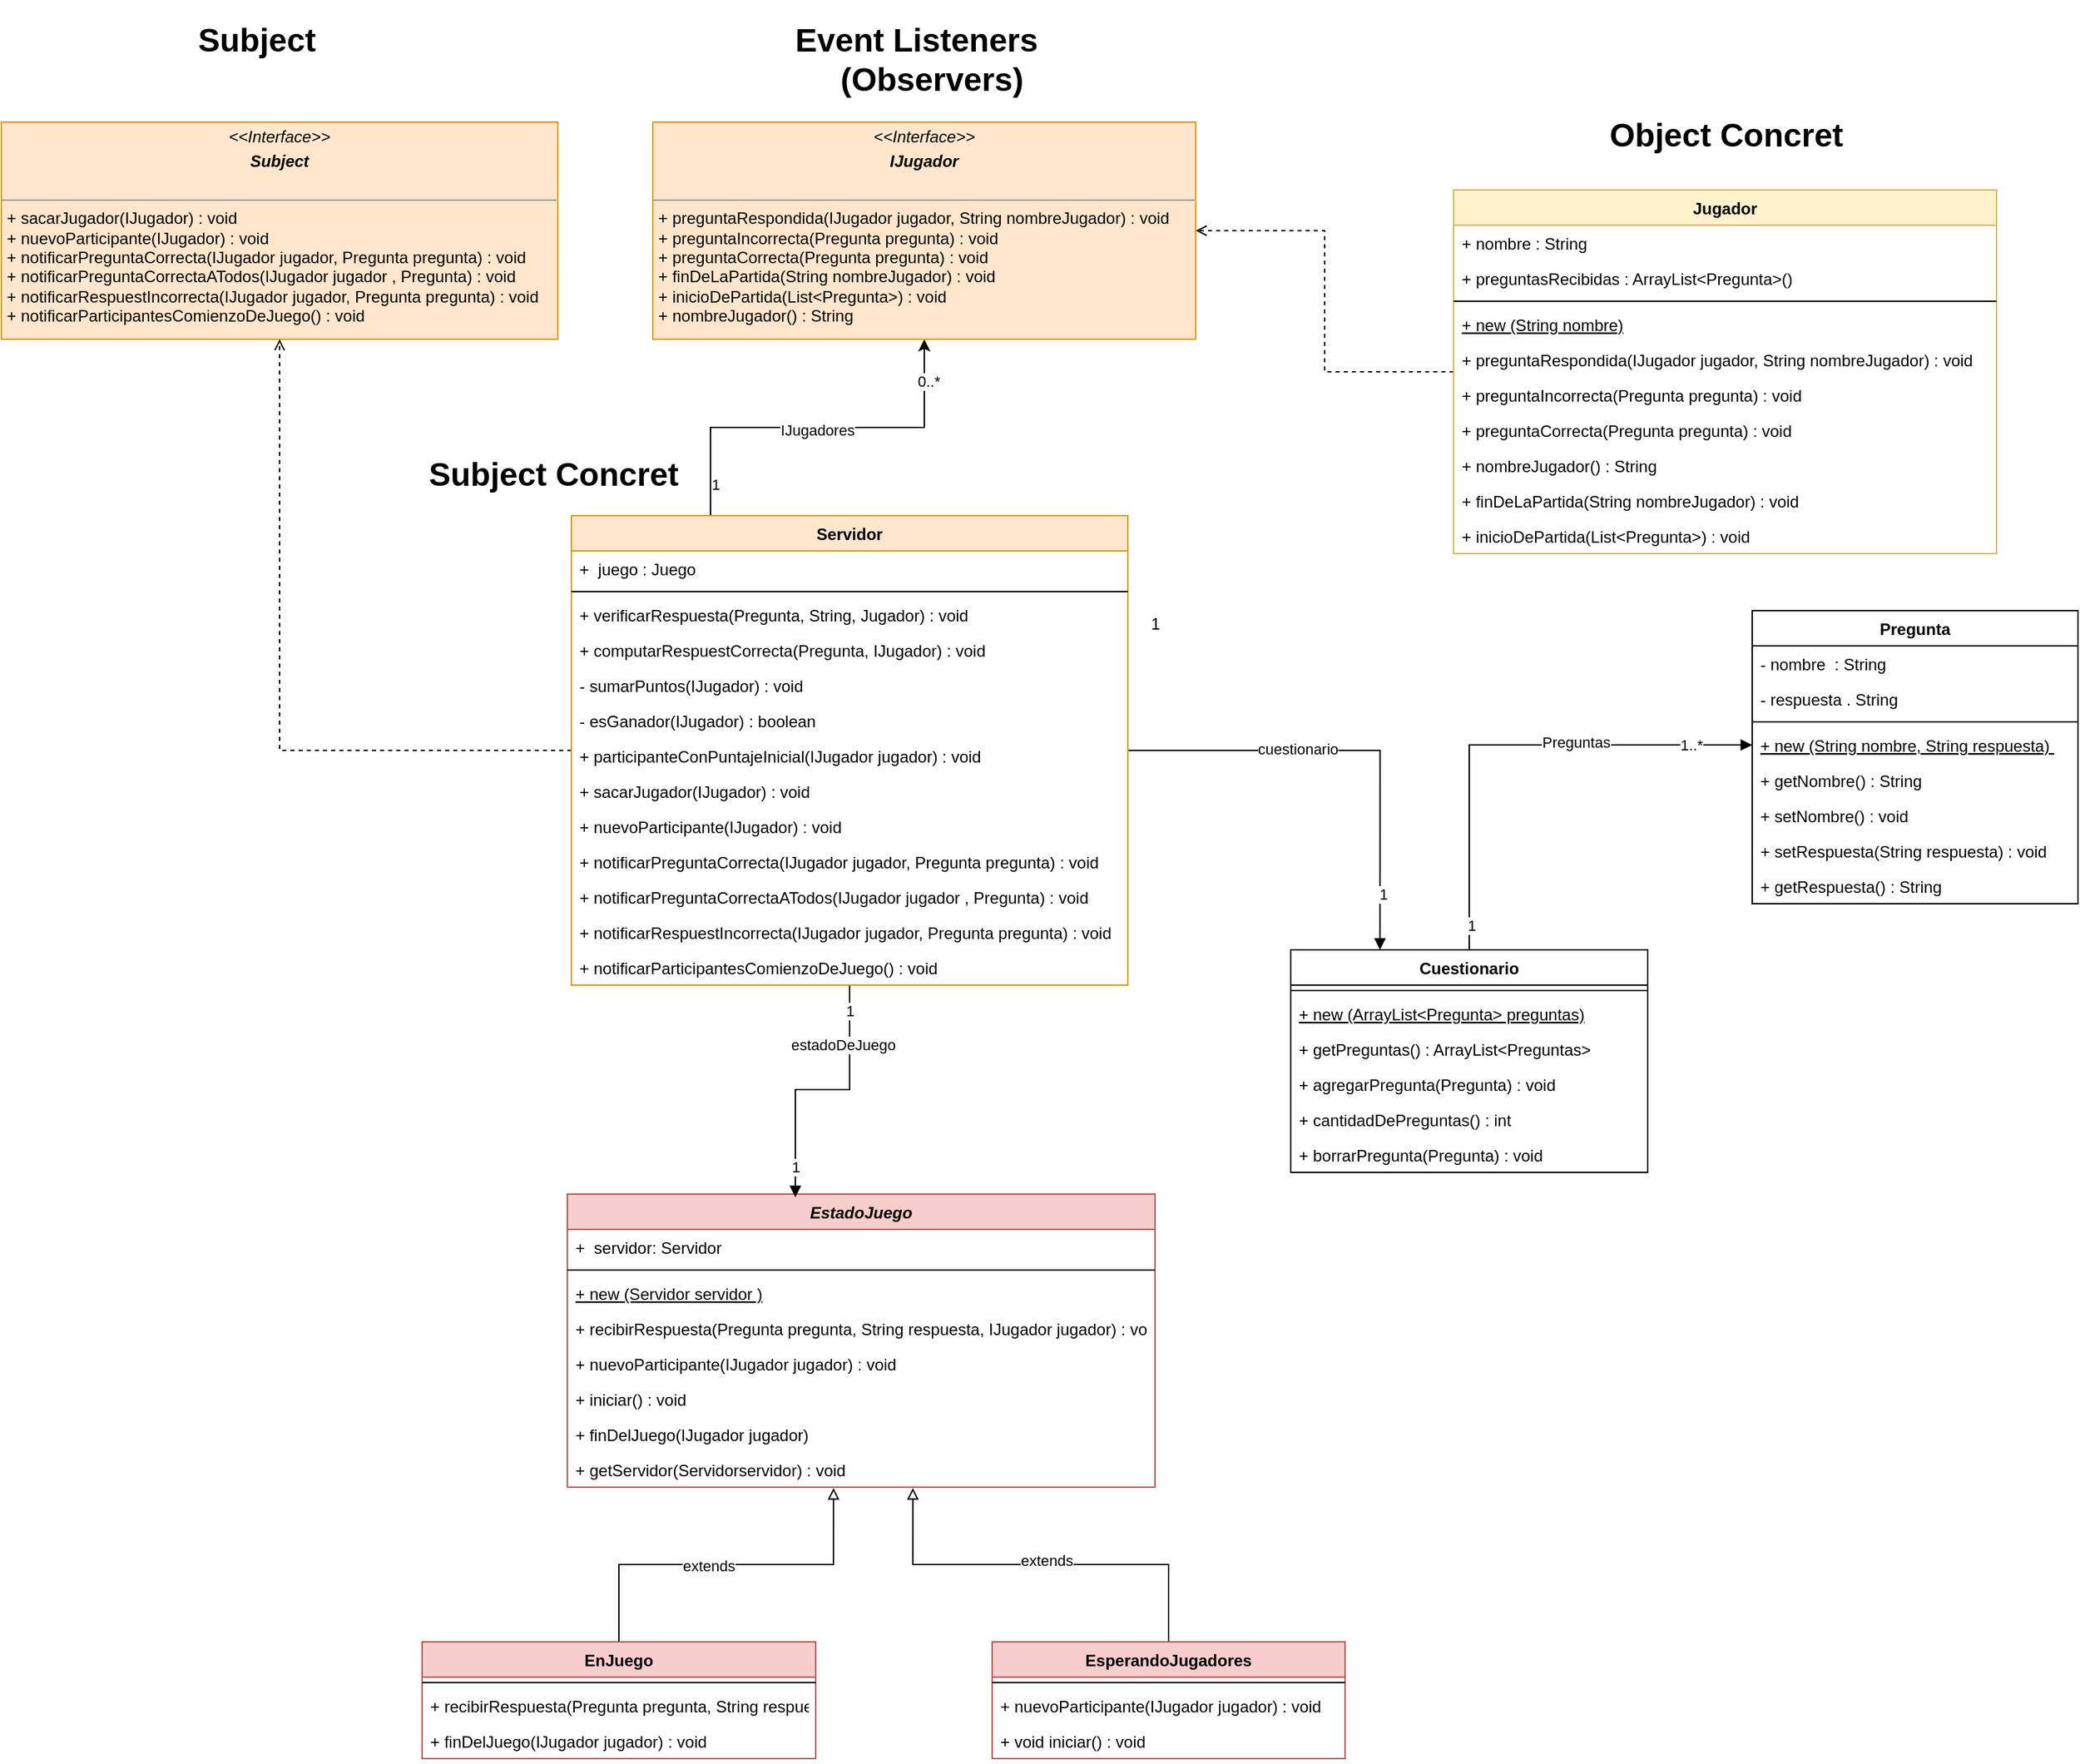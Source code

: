 <mxfile version="15.5.7" type="device"><diagram id="A3Lu3_TK6KvOF9HqXvJX" name="Page-1"><mxGraphModel dx="1806" dy="2076" grid="1" gridSize="10" guides="1" tooltips="1" connect="1" arrows="1" fold="1" page="1" pageScale="1" pageWidth="827" pageHeight="1169" math="0" shadow="0"><root><mxCell id="0"/><mxCell id="1" parent="0"/><mxCell id="X8G1Et4yGE7Mzg20NUsh-16" style="edgeStyle=orthogonalEdgeStyle;rounded=0;orthogonalLoop=1;jettySize=auto;html=1;exitX=0.25;exitY=0;exitDx=0;exitDy=0;" edge="1" parent="1" source="X8G1Et4yGE7Mzg20NUsh-65" target="X8G1Et4yGE7Mzg20NUsh-15"><mxGeometry relative="1" as="geometry"><mxPoint x="575" y="146" as="sourcePoint"/></mxGeometry></mxCell><mxCell id="X8G1Et4yGE7Mzg20NUsh-17" value="1" style="edgeLabel;html=1;align=center;verticalAlign=middle;resizable=0;points=[];" vertex="1" connectable="0" parent="X8G1Et4yGE7Mzg20NUsh-16"><mxGeometry x="-0.839" y="-3" relative="1" as="geometry"><mxPoint as="offset"/></mxGeometry></mxCell><mxCell id="X8G1Et4yGE7Mzg20NUsh-18" value="0..*" style="edgeLabel;html=1;align=center;verticalAlign=middle;resizable=0;points=[];" vertex="1" connectable="0" parent="X8G1Et4yGE7Mzg20NUsh-16"><mxGeometry x="0.788" y="-3" relative="1" as="geometry"><mxPoint as="offset"/></mxGeometry></mxCell><mxCell id="X8G1Et4yGE7Mzg20NUsh-32" value="IJugadores" style="edgeLabel;html=1;align=center;verticalAlign=middle;resizable=0;points=[];" vertex="1" connectable="0" parent="X8G1Et4yGE7Mzg20NUsh-16"><mxGeometry x="-0.503" y="-3" relative="1" as="geometry"><mxPoint x="72" y="-1" as="offset"/></mxGeometry></mxCell><mxCell id="X8G1Et4yGE7Mzg20NUsh-40" style="edgeStyle=orthogonalEdgeStyle;rounded=0;orthogonalLoop=1;jettySize=auto;html=1;entryX=0;entryY=0.5;entryDx=0;entryDy=0;endArrow=block;endFill=1;" edge="1" parent="1" source="X8G1Et4yGE7Mzg20NUsh-75" target="X8G1Et4yGE7Mzg20NUsh-38"><mxGeometry relative="1" as="geometry"><Array as="points"><mxPoint x="1192" y="329"/></Array></mxGeometry></mxCell><mxCell id="X8G1Et4yGE7Mzg20NUsh-41" value="1" style="edgeLabel;html=1;align=center;verticalAlign=middle;resizable=0;points=[];" vertex="1" connectable="0" parent="X8G1Et4yGE7Mzg20NUsh-40"><mxGeometry x="-0.898" y="-1" relative="1" as="geometry"><mxPoint as="offset"/></mxGeometry></mxCell><mxCell id="X8G1Et4yGE7Mzg20NUsh-42" value="1..*" style="edgeLabel;html=1;align=center;verticalAlign=middle;resizable=0;points=[];" vertex="1" connectable="0" parent="X8G1Et4yGE7Mzg20NUsh-40"><mxGeometry x="0.747" relative="1" as="geometry"><mxPoint as="offset"/></mxGeometry></mxCell><mxCell id="X8G1Et4yGE7Mzg20NUsh-137" value="Preguntas" style="edgeLabel;html=1;align=center;verticalAlign=middle;resizable=0;points=[];" vertex="1" connectable="0" parent="X8G1Et4yGE7Mzg20NUsh-40"><mxGeometry x="0.021" y="2" relative="1" as="geometry"><mxPoint x="46" as="offset"/></mxGeometry></mxCell><mxCell id="X8G1Et4yGE7Mzg20NUsh-93" style="edgeStyle=orthogonalEdgeStyle;rounded=0;orthogonalLoop=1;jettySize=auto;html=1;entryX=1;entryY=0.5;entryDx=0;entryDy=0;endArrow=open;endFill=0;dashed=1;" edge="1" parent="1" source="X8G1Et4yGE7Mzg20NUsh-11" target="X8G1Et4yGE7Mzg20NUsh-15"><mxGeometry relative="1" as="geometry"/></mxCell><mxCell id="X8G1Et4yGE7Mzg20NUsh-11" value="Jugador" style="swimlane;fontStyle=1;align=center;verticalAlign=top;childLayout=stackLayout;horizontal=1;startSize=26;horizontalStack=0;resizeParent=1;resizeParentMax=0;resizeLast=0;collapsible=1;marginBottom=0;fillColor=#fff2cc;strokeColor=#d6b656;" vertex="1" parent="1"><mxGeometry x="1180" y="-80" width="400" height="268" as="geometry"/></mxCell><mxCell id="X8G1Et4yGE7Mzg20NUsh-12" value="+ nombre : String" style="text;strokeColor=none;fillColor=none;align=left;verticalAlign=top;spacingLeft=4;spacingRight=4;overflow=hidden;rotatable=0;points=[[0,0.5],[1,0.5]];portConstraint=eastwest;" vertex="1" parent="X8G1Et4yGE7Mzg20NUsh-11"><mxGeometry y="26" width="400" height="26" as="geometry"/></mxCell><mxCell id="X8G1Et4yGE7Mzg20NUsh-121" value="+ preguntasRecibidas : ArrayList&lt;Pregunta&gt;()" style="text;strokeColor=none;fillColor=none;align=left;verticalAlign=top;spacingLeft=4;spacingRight=4;overflow=hidden;rotatable=0;points=[[0,0.5],[1,0.5]];portConstraint=eastwest;" vertex="1" parent="X8G1Et4yGE7Mzg20NUsh-11"><mxGeometry y="52" width="400" height="26" as="geometry"/></mxCell><mxCell id="X8G1Et4yGE7Mzg20NUsh-13" value="" style="line;strokeWidth=1;fillColor=none;align=left;verticalAlign=middle;spacingTop=-1;spacingLeft=3;spacingRight=3;rotatable=0;labelPosition=right;points=[];portConstraint=eastwest;" vertex="1" parent="X8G1Et4yGE7Mzg20NUsh-11"><mxGeometry y="78" width="400" height="8" as="geometry"/></mxCell><mxCell id="X8G1Et4yGE7Mzg20NUsh-119" value="+ new (String nombre)" style="text;strokeColor=none;fillColor=none;align=left;verticalAlign=top;spacingLeft=4;spacingRight=4;overflow=hidden;rotatable=0;points=[[0,0.5],[1,0.5]];portConstraint=eastwest;fontStyle=4" vertex="1" parent="X8G1Et4yGE7Mzg20NUsh-11"><mxGeometry y="86" width="400" height="26" as="geometry"/></mxCell><mxCell id="X8G1Et4yGE7Mzg20NUsh-14" value="+ preguntaRespondida(IJugador jugador, String nombreJugador) : void" style="text;strokeColor=none;fillColor=none;align=left;verticalAlign=top;spacingLeft=4;spacingRight=4;overflow=hidden;rotatable=0;points=[[0,0.5],[1,0.5]];portConstraint=eastwest;" vertex="1" parent="X8G1Et4yGE7Mzg20NUsh-11"><mxGeometry y="112" width="400" height="26" as="geometry"/></mxCell><mxCell id="X8G1Et4yGE7Mzg20NUsh-89" value="+ preguntaIncorrecta(Pregunta pregunta) : void" style="text;strokeColor=none;fillColor=none;align=left;verticalAlign=top;spacingLeft=4;spacingRight=4;overflow=hidden;rotatable=0;points=[[0,0.5],[1,0.5]];portConstraint=eastwest;" vertex="1" parent="X8G1Et4yGE7Mzg20NUsh-11"><mxGeometry y="138" width="400" height="26" as="geometry"/></mxCell><mxCell id="X8G1Et4yGE7Mzg20NUsh-90" value="+ preguntaCorrecta(Pregunta pregunta) : void" style="text;strokeColor=none;fillColor=none;align=left;verticalAlign=top;spacingLeft=4;spacingRight=4;overflow=hidden;rotatable=0;points=[[0,0.5],[1,0.5]];portConstraint=eastwest;" vertex="1" parent="X8G1Et4yGE7Mzg20NUsh-11"><mxGeometry y="164" width="400" height="26" as="geometry"/></mxCell><mxCell id="X8G1Et4yGE7Mzg20NUsh-136" value="+ nombreJugador() : String" style="text;strokeColor=none;fillColor=none;align=left;verticalAlign=top;spacingLeft=4;spacingRight=4;overflow=hidden;rotatable=0;points=[[0,0.5],[1,0.5]];portConstraint=eastwest;" vertex="1" parent="X8G1Et4yGE7Mzg20NUsh-11"><mxGeometry y="190" width="400" height="26" as="geometry"/></mxCell><mxCell id="X8G1Et4yGE7Mzg20NUsh-91" value="+ finDeLaPartida(String nombreJugador) : void" style="text;strokeColor=none;fillColor=none;align=left;verticalAlign=top;spacingLeft=4;spacingRight=4;overflow=hidden;rotatable=0;points=[[0,0.5],[1,0.5]];portConstraint=eastwest;" vertex="1" parent="X8G1Et4yGE7Mzg20NUsh-11"><mxGeometry y="216" width="400" height="26" as="geometry"/></mxCell><mxCell id="X8G1Et4yGE7Mzg20NUsh-92" value="+ inicioDePartida(List&lt;Pregunta&gt;) : void" style="text;strokeColor=none;fillColor=none;align=left;verticalAlign=top;spacingLeft=4;spacingRight=4;overflow=hidden;rotatable=0;points=[[0,0.5],[1,0.5]];portConstraint=eastwest;" vertex="1" parent="X8G1Et4yGE7Mzg20NUsh-11"><mxGeometry y="242" width="400" height="26" as="geometry"/></mxCell><mxCell id="X8G1Et4yGE7Mzg20NUsh-15" value="&lt;p style=&quot;margin: 0px ; margin-top: 4px ; text-align: center&quot;&gt;&lt;i&gt;&amp;lt;&amp;lt;Interface&amp;gt;&amp;gt;&lt;/i&gt;&lt;br&gt;&lt;/p&gt;&lt;p style=&quot;margin: 0px ; margin-top: 4px ; text-align: center&quot;&gt;&lt;b&gt;&lt;i&gt;IJugador&lt;/i&gt;&lt;/b&gt;&lt;/p&gt;&lt;p style=&quot;margin: 0px ; margin-left: 4px&quot;&gt;&lt;br&gt;&lt;/p&gt;&lt;hr size=&quot;1&quot;&gt;&lt;p style=&quot;margin: 0px ; margin-left: 4px&quot;&gt;+ preguntaRespondida(IJugador jugador, String nombreJugador) : void&lt;/p&gt;&lt;p style=&quot;margin: 0px ; margin-left: 4px&quot;&gt;+ preguntaIncorrecta(Pregunta pregunta) : void&lt;br&gt;&lt;/p&gt;&lt;p style=&quot;margin: 0px ; margin-left: 4px&quot;&gt;+ preguntaCorrecta(Pregunta pregunta) : void&lt;br&gt;&lt;/p&gt;&lt;p style=&quot;margin: 0px ; margin-left: 4px&quot;&gt;+ finDeLaPartida(String nombreJugador) : void&lt;br&gt;&lt;/p&gt;&lt;p style=&quot;margin: 0px ; margin-left: 4px&quot;&gt;+ inicioDePartida(List&amp;lt;Pregunta&amp;gt;) : void&lt;br&gt;&lt;/p&gt;&lt;p style=&quot;margin: 0px ; margin-left: 4px&quot;&gt;+ nombreJugador() : String&lt;br&gt;&lt;/p&gt;" style="verticalAlign=top;align=left;overflow=fill;fontSize=12;fontFamily=Helvetica;html=1;fillColor=#ffe6cc;strokeColor=#d79b00;" vertex="1" parent="1"><mxGeometry x="590" y="-130" width="400" height="160" as="geometry"/></mxCell><mxCell id="X8G1Et4yGE7Mzg20NUsh-19" value="EstadoJuego" style="swimlane;fontStyle=3;align=center;verticalAlign=top;childLayout=stackLayout;horizontal=1;startSize=26;horizontalStack=0;resizeParent=1;resizeParentMax=0;resizeLast=0;collapsible=1;marginBottom=0;fillColor=#f8cecc;strokeColor=#b85450;" vertex="1" parent="1"><mxGeometry x="527" y="660" width="433" height="216" as="geometry"/></mxCell><mxCell id="X8G1Et4yGE7Mzg20NUsh-20" value="+  servidor: Servidor" style="text;strokeColor=none;fillColor=none;align=left;verticalAlign=top;spacingLeft=4;spacingRight=4;overflow=hidden;rotatable=0;points=[[0,0.5],[1,0.5]];portConstraint=eastwest;" vertex="1" parent="X8G1Et4yGE7Mzg20NUsh-19"><mxGeometry y="26" width="433" height="26" as="geometry"/></mxCell><mxCell id="X8G1Et4yGE7Mzg20NUsh-21" value="" style="line;strokeWidth=1;fillColor=none;align=left;verticalAlign=middle;spacingTop=-1;spacingLeft=3;spacingRight=3;rotatable=0;labelPosition=right;points=[];portConstraint=eastwest;" vertex="1" parent="X8G1Et4yGE7Mzg20NUsh-19"><mxGeometry y="52" width="433" height="8" as="geometry"/></mxCell><mxCell id="X8G1Et4yGE7Mzg20NUsh-131" value="+ new (Servidor servidor )" style="text;strokeColor=none;fillColor=none;align=left;verticalAlign=top;spacingLeft=4;spacingRight=4;overflow=hidden;rotatable=0;points=[[0,0.5],[1,0.5]];portConstraint=eastwest;fontStyle=4" vertex="1" parent="X8G1Et4yGE7Mzg20NUsh-19"><mxGeometry y="60" width="433" height="26" as="geometry"/></mxCell><mxCell id="X8G1Et4yGE7Mzg20NUsh-22" value="+ recibirRespuesta(Pregunta pregunta, String respuesta, IJugador jugador) : void" style="text;strokeColor=none;fillColor=none;align=left;verticalAlign=top;spacingLeft=4;spacingRight=4;overflow=hidden;rotatable=0;points=[[0,0.5],[1,0.5]];portConstraint=eastwest;" vertex="1" parent="X8G1Et4yGE7Mzg20NUsh-19"><mxGeometry y="86" width="433" height="26" as="geometry"/></mxCell><mxCell id="X8G1Et4yGE7Mzg20NUsh-88" value="+ nuevoParticipante(IJugador jugador) : void" style="text;strokeColor=none;fillColor=none;align=left;verticalAlign=top;spacingLeft=4;spacingRight=4;overflow=hidden;rotatable=0;points=[[0,0.5],[1,0.5]];portConstraint=eastwest;" vertex="1" parent="X8G1Et4yGE7Mzg20NUsh-19"><mxGeometry y="112" width="433" height="26" as="geometry"/></mxCell><mxCell id="X8G1Et4yGE7Mzg20NUsh-61" value="+ iniciar() : void" style="text;strokeColor=none;fillColor=none;align=left;verticalAlign=top;spacingLeft=4;spacingRight=4;overflow=hidden;rotatable=0;points=[[0,0.5],[1,0.5]];portConstraint=eastwest;" vertex="1" parent="X8G1Et4yGE7Mzg20NUsh-19"><mxGeometry y="138" width="433" height="26" as="geometry"/></mxCell><mxCell id="X8G1Et4yGE7Mzg20NUsh-63" value="+ finDelJuego(IJugador jugador)" style="text;strokeColor=none;fillColor=none;align=left;verticalAlign=top;spacingLeft=4;spacingRight=4;overflow=hidden;rotatable=0;points=[[0,0.5],[1,0.5]];portConstraint=eastwest;" vertex="1" parent="X8G1Et4yGE7Mzg20NUsh-19"><mxGeometry y="164" width="433" height="26" as="geometry"/></mxCell><mxCell id="X8G1Et4yGE7Mzg20NUsh-133" value="+ getServidor(Servidorservidor) : void" style="text;strokeColor=none;fillColor=none;align=left;verticalAlign=top;spacingLeft=4;spacingRight=4;overflow=hidden;rotatable=0;points=[[0,0.5],[1,0.5]];portConstraint=eastwest;" vertex="1" parent="X8G1Et4yGE7Mzg20NUsh-19"><mxGeometry y="190" width="433" height="26" as="geometry"/></mxCell><mxCell id="X8G1Et4yGE7Mzg20NUsh-34" value="Pregunta" style="swimlane;fontStyle=1;align=center;verticalAlign=top;childLayout=stackLayout;horizontal=1;startSize=26;horizontalStack=0;resizeParent=1;resizeParentMax=0;resizeLast=0;collapsible=1;marginBottom=0;" vertex="1" parent="1"><mxGeometry x="1400" y="230" width="240" height="216" as="geometry"/></mxCell><mxCell id="X8G1Et4yGE7Mzg20NUsh-35" value="- nombre  : String&#10;" style="text;strokeColor=none;fillColor=none;align=left;verticalAlign=top;spacingLeft=4;spacingRight=4;overflow=hidden;rotatable=0;points=[[0,0.5],[1,0.5]];portConstraint=eastwest;" vertex="1" parent="X8G1Et4yGE7Mzg20NUsh-34"><mxGeometry y="26" width="240" height="26" as="geometry"/></mxCell><mxCell id="X8G1Et4yGE7Mzg20NUsh-85" value="- respuesta . String&#10;" style="text;strokeColor=none;fillColor=none;align=left;verticalAlign=top;spacingLeft=4;spacingRight=4;overflow=hidden;rotatable=0;points=[[0,0.5],[1,0.5]];portConstraint=eastwest;" vertex="1" parent="X8G1Et4yGE7Mzg20NUsh-34"><mxGeometry y="52" width="240" height="26" as="geometry"/></mxCell><mxCell id="X8G1Et4yGE7Mzg20NUsh-36" value="" style="line;strokeWidth=1;fillColor=none;align=left;verticalAlign=middle;spacingTop=-1;spacingLeft=3;spacingRight=3;rotatable=0;labelPosition=right;points=[];portConstraint=eastwest;" vertex="1" parent="X8G1Et4yGE7Mzg20NUsh-34"><mxGeometry y="78" width="240" height="8" as="geometry"/></mxCell><mxCell id="X8G1Et4yGE7Mzg20NUsh-38" value="+ new (String nombre, String respuesta) " style="text;strokeColor=none;fillColor=none;align=left;verticalAlign=top;spacingLeft=4;spacingRight=4;overflow=hidden;rotatable=0;points=[[0,0.5],[1,0.5]];portConstraint=eastwest;fontStyle=4" vertex="1" parent="X8G1Et4yGE7Mzg20NUsh-34"><mxGeometry y="86" width="240" height="26" as="geometry"/></mxCell><mxCell id="X8G1Et4yGE7Mzg20NUsh-39" value="+ getNombre() : String" style="text;strokeColor=none;fillColor=none;align=left;verticalAlign=top;spacingLeft=4;spacingRight=4;overflow=hidden;rotatable=0;points=[[0,0.5],[1,0.5]];portConstraint=eastwest;" vertex="1" parent="X8G1Et4yGE7Mzg20NUsh-34"><mxGeometry y="112" width="240" height="26" as="geometry"/></mxCell><mxCell id="X8G1Et4yGE7Mzg20NUsh-86" value="+ setNombre() : void" style="text;strokeColor=none;fillColor=none;align=left;verticalAlign=top;spacingLeft=4;spacingRight=4;overflow=hidden;rotatable=0;points=[[0,0.5],[1,0.5]];portConstraint=eastwest;" vertex="1" parent="X8G1Et4yGE7Mzg20NUsh-34"><mxGeometry y="138" width="240" height="26" as="geometry"/></mxCell><mxCell id="X8G1Et4yGE7Mzg20NUsh-87" value="+ setRespuesta(String respuesta) : void" style="text;strokeColor=none;fillColor=none;align=left;verticalAlign=top;spacingLeft=4;spacingRight=4;overflow=hidden;rotatable=0;points=[[0,0.5],[1,0.5]];portConstraint=eastwest;" vertex="1" parent="X8G1Et4yGE7Mzg20NUsh-34"><mxGeometry y="164" width="240" height="26" as="geometry"/></mxCell><mxCell id="X8G1Et4yGE7Mzg20NUsh-37" value="+ getRespuesta() : String" style="text;strokeColor=none;fillColor=none;align=left;verticalAlign=top;spacingLeft=4;spacingRight=4;overflow=hidden;rotatable=0;points=[[0,0.5],[1,0.5]];portConstraint=eastwest;" vertex="1" parent="X8G1Et4yGE7Mzg20NUsh-34"><mxGeometry y="190" width="240" height="26" as="geometry"/></mxCell><mxCell id="X8G1Et4yGE7Mzg20NUsh-43" value="&lt;p style=&quot;margin: 0px ; margin-top: 4px ; text-align: center&quot;&gt;&lt;i&gt;&amp;lt;&amp;lt;Interface&amp;gt;&amp;gt;&lt;/i&gt;&lt;br&gt;&lt;/p&gt;&lt;p style=&quot;margin: 0px ; margin-top: 4px ; text-align: center&quot;&gt;&lt;b&gt;&lt;i&gt;Subject&lt;/i&gt;&lt;/b&gt;&lt;/p&gt;&lt;p style=&quot;margin: 0px ; margin-left: 4px&quot;&gt;&lt;br&gt;&lt;/p&gt;&lt;hr size=&quot;1&quot;&gt;&lt;p style=&quot;margin: 0px ; margin-left: 4px&quot;&gt;+ sacarJugador(IJugador) : void&lt;/p&gt;&lt;p style=&quot;margin: 0px ; margin-left: 4px&quot;&gt;+ nuevoParticipante(IJugador) : void&lt;br&gt;&lt;/p&gt;&lt;p style=&quot;margin: 0px ; margin-left: 4px&quot;&gt;+ notificarPreguntaCorrecta(IJugador jugador, Pregunta pregunta) : void&lt;br&gt;&lt;/p&gt;&lt;p style=&quot;margin: 0px ; margin-left: 4px&quot;&gt;+ notificarPreguntaCorrectaATodos(IJugador jugador , Pregunta) : void&lt;br&gt;&lt;/p&gt;&lt;p style=&quot;margin: 0px ; margin-left: 4px&quot;&gt;+ notificarRespuestIncorrecta(IJugador jugador, Pregunta pregunta) : void&lt;br&gt;&lt;/p&gt;&lt;p style=&quot;margin: 0px ; margin-left: 4px&quot;&gt;+ notificarParticipantesComienzoDeJuego() : void&lt;br&gt;&lt;/p&gt;" style="verticalAlign=top;align=left;overflow=fill;fontSize=12;fontFamily=Helvetica;html=1;fillColor=#ffe6cc;strokeColor=#d79b00;" vertex="1" parent="1"><mxGeometry x="110" y="-130" width="410" height="160" as="geometry"/></mxCell><mxCell id="X8G1Et4yGE7Mzg20NUsh-134" style="edgeStyle=orthogonalEdgeStyle;rounded=0;orthogonalLoop=1;jettySize=auto;html=1;entryX=0.453;entryY=1.026;entryDx=0;entryDy=0;entryPerimeter=0;endArrow=block;endFill=0;" edge="1" parent="1" source="X8G1Et4yGE7Mzg20NUsh-45" target="X8G1Et4yGE7Mzg20NUsh-133"><mxGeometry relative="1" as="geometry"/></mxCell><mxCell id="X8G1Et4yGE7Mzg20NUsh-138" value="extends" style="edgeLabel;html=1;align=center;verticalAlign=middle;resizable=0;points=[];" vertex="1" connectable="0" parent="X8G1Et4yGE7Mzg20NUsh-134"><mxGeometry x="-0.095" y="-1" relative="1" as="geometry"><mxPoint as="offset"/></mxGeometry></mxCell><mxCell id="X8G1Et4yGE7Mzg20NUsh-45" value="EnJuego&#10;&#10;" style="swimlane;fontStyle=1;align=center;verticalAlign=top;childLayout=stackLayout;horizontal=1;startSize=26;horizontalStack=0;resizeParent=1;resizeParentMax=0;resizeLast=0;collapsible=1;marginBottom=0;fillColor=#f8cecc;strokeColor=#b85450;" vertex="1" parent="1"><mxGeometry x="420" y="990" width="290" height="86" as="geometry"/></mxCell><mxCell id="X8G1Et4yGE7Mzg20NUsh-47" value="" style="line;strokeWidth=1;fillColor=none;align=left;verticalAlign=middle;spacingTop=-1;spacingLeft=3;spacingRight=3;rotatable=0;labelPosition=right;points=[];portConstraint=eastwest;" vertex="1" parent="X8G1Et4yGE7Mzg20NUsh-45"><mxGeometry y="26" width="290" height="8" as="geometry"/></mxCell><mxCell id="X8G1Et4yGE7Mzg20NUsh-48" value="+ recibirRespuesta(Pregunta pregunta, String respuesta, IJugador jugador) : void" style="text;strokeColor=none;fillColor=none;align=left;verticalAlign=top;spacingLeft=4;spacingRight=4;overflow=hidden;rotatable=0;points=[[0,0.5],[1,0.5]];portConstraint=eastwest;" vertex="1" parent="X8G1Et4yGE7Mzg20NUsh-45"><mxGeometry y="34" width="290" height="26" as="geometry"/></mxCell><mxCell id="X8G1Et4yGE7Mzg20NUsh-94" value="+ finDelJuego(IJugador jugador) : void" style="text;strokeColor=none;fillColor=none;align=left;verticalAlign=top;spacingLeft=4;spacingRight=4;overflow=hidden;rotatable=0;points=[[0,0.5],[1,0.5]];portConstraint=eastwest;" vertex="1" parent="X8G1Et4yGE7Mzg20NUsh-45"><mxGeometry y="60" width="290" height="26" as="geometry"/></mxCell><mxCell id="X8G1Et4yGE7Mzg20NUsh-135" style="edgeStyle=orthogonalEdgeStyle;rounded=0;orthogonalLoop=1;jettySize=auto;html=1;entryX=0.588;entryY=1.026;entryDx=0;entryDy=0;entryPerimeter=0;endArrow=block;endFill=0;" edge="1" parent="1" source="X8G1Et4yGE7Mzg20NUsh-55" target="X8G1Et4yGE7Mzg20NUsh-133"><mxGeometry relative="1" as="geometry"/></mxCell><mxCell id="X8G1Et4yGE7Mzg20NUsh-139" value="extends" style="edgeLabel;html=1;align=center;verticalAlign=middle;resizable=0;points=[];" vertex="1" connectable="0" parent="X8G1Et4yGE7Mzg20NUsh-135"><mxGeometry x="0.32" y="-3" relative="1" as="geometry"><mxPoint x="52" as="offset"/></mxGeometry></mxCell><mxCell id="X8G1Et4yGE7Mzg20NUsh-55" value="EsperandoJugadores" style="swimlane;fontStyle=1;align=center;verticalAlign=top;childLayout=stackLayout;horizontal=1;startSize=26;horizontalStack=0;resizeParent=1;resizeParentMax=0;resizeLast=0;collapsible=1;marginBottom=0;fillColor=#f8cecc;strokeColor=#b85450;" vertex="1" parent="1"><mxGeometry x="840" y="990" width="260" height="86" as="geometry"/></mxCell><mxCell id="X8G1Et4yGE7Mzg20NUsh-57" value="" style="line;strokeWidth=1;fillColor=none;align=left;verticalAlign=middle;spacingTop=-1;spacingLeft=3;spacingRight=3;rotatable=0;labelPosition=right;points=[];portConstraint=eastwest;" vertex="1" parent="X8G1Et4yGE7Mzg20NUsh-55"><mxGeometry y="26" width="260" height="8" as="geometry"/></mxCell><mxCell id="X8G1Et4yGE7Mzg20NUsh-95" value="+ nuevoParticipante(IJugador jugador) : void" style="text;strokeColor=none;fillColor=none;align=left;verticalAlign=top;spacingLeft=4;spacingRight=4;overflow=hidden;rotatable=0;points=[[0,0.5],[1,0.5]];portConstraint=eastwest;" vertex="1" parent="X8G1Et4yGE7Mzg20NUsh-55"><mxGeometry y="34" width="260" height="26" as="geometry"/></mxCell><mxCell id="X8G1Et4yGE7Mzg20NUsh-58" value="+ void iniciar() : void" style="text;strokeColor=none;fillColor=none;align=left;verticalAlign=top;spacingLeft=4;spacingRight=4;overflow=hidden;rotatable=0;points=[[0,0.5],[1,0.5]];portConstraint=eastwest;" vertex="1" parent="X8G1Et4yGE7Mzg20NUsh-55"><mxGeometry y="60" width="260" height="26" as="geometry"/></mxCell><mxCell id="X8G1Et4yGE7Mzg20NUsh-99" style="edgeStyle=orthogonalEdgeStyle;rounded=0;orthogonalLoop=1;jettySize=auto;html=1;entryX=0.5;entryY=1;entryDx=0;entryDy=0;dashed=1;endArrow=open;endFill=0;" edge="1" parent="1" source="X8G1Et4yGE7Mzg20NUsh-65" target="X8G1Et4yGE7Mzg20NUsh-43"><mxGeometry relative="1" as="geometry"/></mxCell><mxCell id="X8G1Et4yGE7Mzg20NUsh-107" style="edgeStyle=orthogonalEdgeStyle;rounded=0;orthogonalLoop=1;jettySize=auto;html=1;entryX=0.25;entryY=0;entryDx=0;entryDy=0;endArrow=block;endFill=1;" edge="1" parent="1" source="X8G1Et4yGE7Mzg20NUsh-65" target="X8G1Et4yGE7Mzg20NUsh-75"><mxGeometry relative="1" as="geometry"/></mxCell><mxCell id="X8G1Et4yGE7Mzg20NUsh-109" value="1" style="edgeLabel;html=1;align=center;verticalAlign=middle;resizable=0;points=[];" vertex="1" connectable="0" parent="X8G1Et4yGE7Mzg20NUsh-107"><mxGeometry x="0.754" y="2" relative="1" as="geometry"><mxPoint as="offset"/></mxGeometry></mxCell><mxCell id="X8G1Et4yGE7Mzg20NUsh-110" value="cuestionario" style="edgeLabel;html=1;align=center;verticalAlign=middle;resizable=0;points=[];" vertex="1" connectable="0" parent="X8G1Et4yGE7Mzg20NUsh-107"><mxGeometry x="-0.248" y="1" relative="1" as="geometry"><mxPoint as="offset"/></mxGeometry></mxCell><mxCell id="X8G1Et4yGE7Mzg20NUsh-111" style="edgeStyle=orthogonalEdgeStyle;rounded=0;orthogonalLoop=1;jettySize=auto;html=1;entryX=0.388;entryY=0.011;entryDx=0;entryDy=0;entryPerimeter=0;endArrow=block;endFill=1;" edge="1" parent="1" source="X8G1Et4yGE7Mzg20NUsh-65" target="X8G1Et4yGE7Mzg20NUsh-19"><mxGeometry relative="1" as="geometry"/></mxCell><mxCell id="X8G1Et4yGE7Mzg20NUsh-112" value="1" style="edgeLabel;html=1;align=center;verticalAlign=middle;resizable=0;points=[];" vertex="1" connectable="0" parent="X8G1Et4yGE7Mzg20NUsh-111"><mxGeometry x="-0.814" relative="1" as="geometry"><mxPoint as="offset"/></mxGeometry></mxCell><mxCell id="X8G1Et4yGE7Mzg20NUsh-113" value="1" style="edgeLabel;html=1;align=center;verticalAlign=middle;resizable=0;points=[];" vertex="1" connectable="0" parent="X8G1Et4yGE7Mzg20NUsh-111"><mxGeometry x="0.77" relative="1" as="geometry"><mxPoint as="offset"/></mxGeometry></mxCell><mxCell id="X8G1Et4yGE7Mzg20NUsh-114" value="estadoDeJuego" style="edgeLabel;html=1;align=center;verticalAlign=middle;resizable=0;points=[];" vertex="1" connectable="0" parent="X8G1Et4yGE7Mzg20NUsh-111"><mxGeometry x="0.162" y="-1" relative="1" as="geometry"><mxPoint x="32" y="-32" as="offset"/></mxGeometry></mxCell><mxCell id="X8G1Et4yGE7Mzg20NUsh-65" value="Servidor" style="swimlane;fontStyle=1;align=center;verticalAlign=top;childLayout=stackLayout;horizontal=1;startSize=26;horizontalStack=0;resizeParent=1;resizeParentMax=0;resizeLast=0;collapsible=1;marginBottom=0;fillColor=#ffe6cc;strokeColor=#d79b00;" vertex="1" parent="1"><mxGeometry x="530" y="160" width="410" height="346" as="geometry"/></mxCell><mxCell id="X8G1Et4yGE7Mzg20NUsh-66" value="+  juego : Juego" style="text;strokeColor=none;fillColor=none;align=left;verticalAlign=top;spacingLeft=4;spacingRight=4;overflow=hidden;rotatable=0;points=[[0,0.5],[1,0.5]];portConstraint=eastwest;" vertex="1" parent="X8G1Et4yGE7Mzg20NUsh-65"><mxGeometry y="26" width="410" height="26" as="geometry"/></mxCell><mxCell id="X8G1Et4yGE7Mzg20NUsh-67" value="" style="line;strokeWidth=1;fillColor=none;align=left;verticalAlign=middle;spacingTop=-1;spacingLeft=3;spacingRight=3;rotatable=0;labelPosition=right;points=[];portConstraint=eastwest;" vertex="1" parent="X8G1Et4yGE7Mzg20NUsh-65"><mxGeometry y="52" width="410" height="8" as="geometry"/></mxCell><mxCell id="X8G1Et4yGE7Mzg20NUsh-69" value="+ verificarRespuesta(Pregunta, String, Jugador) : void" style="text;strokeColor=none;fillColor=none;align=left;verticalAlign=top;spacingLeft=4;spacingRight=4;overflow=hidden;rotatable=0;points=[[0,0.5],[1,0.5]];portConstraint=eastwest;" vertex="1" parent="X8G1Et4yGE7Mzg20NUsh-65"><mxGeometry y="60" width="410" height="26" as="geometry"/></mxCell><mxCell id="X8G1Et4yGE7Mzg20NUsh-106" value="+ computarRespuestCorrecta(Pregunta, IJugador) : void" style="text;strokeColor=none;fillColor=none;align=left;verticalAlign=top;spacingLeft=4;spacingRight=4;overflow=hidden;rotatable=0;points=[[0,0.5],[1,0.5]];portConstraint=eastwest;" vertex="1" parent="X8G1Et4yGE7Mzg20NUsh-65"><mxGeometry y="86" width="410" height="26" as="geometry"/></mxCell><mxCell id="X8G1Et4yGE7Mzg20NUsh-105" value="- sumarPuntos(IJugador) : void" style="text;strokeColor=none;fillColor=none;align=left;verticalAlign=top;spacingLeft=4;spacingRight=4;overflow=hidden;rotatable=0;points=[[0,0.5],[1,0.5]];portConstraint=eastwest;" vertex="1" parent="X8G1Et4yGE7Mzg20NUsh-65"><mxGeometry y="112" width="410" height="26" as="geometry"/></mxCell><mxCell id="X8G1Et4yGE7Mzg20NUsh-124" value="- esGanador(IJugador) : boolean" style="text;strokeColor=none;fillColor=none;align=left;verticalAlign=top;spacingLeft=4;spacingRight=4;overflow=hidden;rotatable=0;points=[[0,0.5],[1,0.5]];portConstraint=eastwest;" vertex="1" parent="X8G1Et4yGE7Mzg20NUsh-65"><mxGeometry y="138" width="410" height="26" as="geometry"/></mxCell><mxCell id="X8G1Et4yGE7Mzg20NUsh-123" value="+ participanteConPuntajeInicial(IJugador jugador) : void" style="text;strokeColor=none;fillColor=none;align=left;verticalAlign=top;spacingLeft=4;spacingRight=4;overflow=hidden;rotatable=0;points=[[0,0.5],[1,0.5]];portConstraint=eastwest;" vertex="1" parent="X8G1Et4yGE7Mzg20NUsh-65"><mxGeometry y="164" width="410" height="26" as="geometry"/></mxCell><mxCell id="X8G1Et4yGE7Mzg20NUsh-125" value="+ sacarJugador(IJugador) : void" style="text;strokeColor=none;fillColor=none;align=left;verticalAlign=top;spacingLeft=4;spacingRight=4;overflow=hidden;rotatable=0;points=[[0,0.5],[1,0.5]];portConstraint=eastwest;" vertex="1" parent="X8G1Et4yGE7Mzg20NUsh-65"><mxGeometry y="190" width="410" height="26" as="geometry"/></mxCell><mxCell id="X8G1Et4yGE7Mzg20NUsh-127" value="+ nuevoParticipante(IJugador) : void" style="text;strokeColor=none;fillColor=none;align=left;verticalAlign=top;spacingLeft=4;spacingRight=4;overflow=hidden;rotatable=0;points=[[0,0.5],[1,0.5]];portConstraint=eastwest;" vertex="1" parent="X8G1Et4yGE7Mzg20NUsh-65"><mxGeometry y="216" width="410" height="26" as="geometry"/></mxCell><mxCell id="X8G1Et4yGE7Mzg20NUsh-128" value="+ notificarPreguntaCorrecta(IJugador jugador, Pregunta pregunta) : void" style="text;strokeColor=none;fillColor=none;align=left;verticalAlign=top;spacingLeft=4;spacingRight=4;overflow=hidden;rotatable=0;points=[[0,0.5],[1,0.5]];portConstraint=eastwest;" vertex="1" parent="X8G1Et4yGE7Mzg20NUsh-65"><mxGeometry y="242" width="410" height="26" as="geometry"/></mxCell><mxCell id="X8G1Et4yGE7Mzg20NUsh-129" value="+ notificarPreguntaCorrectaATodos(IJugador jugador , Pregunta) : void&#10;&#10;" style="text;strokeColor=none;fillColor=none;align=left;verticalAlign=top;spacingLeft=4;spacingRight=4;overflow=hidden;rotatable=0;points=[[0,0.5],[1,0.5]];portConstraint=eastwest;" vertex="1" parent="X8G1Et4yGE7Mzg20NUsh-65"><mxGeometry y="268" width="410" height="26" as="geometry"/></mxCell><mxCell id="X8G1Et4yGE7Mzg20NUsh-126" value="+ notificarRespuestIncorrecta(IJugador jugador, Pregunta pregunta) : void&#10;&#10;" style="text;strokeColor=none;fillColor=none;align=left;verticalAlign=top;spacingLeft=4;spacingRight=4;overflow=hidden;rotatable=0;points=[[0,0.5],[1,0.5]];portConstraint=eastwest;" vertex="1" parent="X8G1Et4yGE7Mzg20NUsh-65"><mxGeometry y="294" width="410" height="26" as="geometry"/></mxCell><mxCell id="X8G1Et4yGE7Mzg20NUsh-130" value="+ notificarParticipantesComienzoDeJuego() : void" style="text;strokeColor=none;fillColor=none;align=left;verticalAlign=top;spacingLeft=4;spacingRight=4;overflow=hidden;rotatable=0;points=[[0,0.5],[1,0.5]];portConstraint=eastwest;" vertex="1" parent="X8G1Et4yGE7Mzg20NUsh-65"><mxGeometry y="320" width="410" height="26" as="geometry"/></mxCell><mxCell id="X8G1Et4yGE7Mzg20NUsh-75" value="Cuestionario" style="swimlane;fontStyle=1;align=center;verticalAlign=top;childLayout=stackLayout;horizontal=1;startSize=26;horizontalStack=0;resizeParent=1;resizeParentMax=0;resizeLast=0;collapsible=1;marginBottom=0;" vertex="1" parent="1"><mxGeometry x="1060" y="480" width="263" height="164" as="geometry"/></mxCell><mxCell id="X8G1Et4yGE7Mzg20NUsh-77" value="" style="line;strokeWidth=1;fillColor=none;align=left;verticalAlign=middle;spacingTop=-1;spacingLeft=3;spacingRight=3;rotatable=0;labelPosition=right;points=[];portConstraint=eastwest;" vertex="1" parent="X8G1Et4yGE7Mzg20NUsh-75"><mxGeometry y="26" width="263" height="8" as="geometry"/></mxCell><mxCell id="X8G1Et4yGE7Mzg20NUsh-117" value="+ new (ArrayList&lt;Pregunta&gt; preguntas)" style="text;strokeColor=none;fillColor=none;align=left;verticalAlign=top;spacingLeft=4;spacingRight=4;overflow=hidden;rotatable=0;points=[[0,0.5],[1,0.5]];portConstraint=eastwest;fontStyle=4" vertex="1" parent="X8G1Et4yGE7Mzg20NUsh-75"><mxGeometry y="34" width="263" height="26" as="geometry"/></mxCell><mxCell id="X8G1Et4yGE7Mzg20NUsh-78" value="+ getPreguntas() : ArrayList&lt;Preguntas&gt;" style="text;strokeColor=none;fillColor=none;align=left;verticalAlign=top;spacingLeft=4;spacingRight=4;overflow=hidden;rotatable=0;points=[[0,0.5],[1,0.5]];portConstraint=eastwest;" vertex="1" parent="X8G1Et4yGE7Mzg20NUsh-75"><mxGeometry y="60" width="263" height="26" as="geometry"/></mxCell><mxCell id="X8G1Et4yGE7Mzg20NUsh-116" value="+ agregarPregunta(Pregunta) : void" style="text;strokeColor=none;fillColor=none;align=left;verticalAlign=top;spacingLeft=4;spacingRight=4;overflow=hidden;rotatable=0;points=[[0,0.5],[1,0.5]];portConstraint=eastwest;" vertex="1" parent="X8G1Et4yGE7Mzg20NUsh-75"><mxGeometry y="86" width="263" height="26" as="geometry"/></mxCell><mxCell id="X8G1Et4yGE7Mzg20NUsh-122" value="+ cantidadDePreguntas() : int" style="text;strokeColor=none;fillColor=none;align=left;verticalAlign=top;spacingLeft=4;spacingRight=4;overflow=hidden;rotatable=0;points=[[0,0.5],[1,0.5]];portConstraint=eastwest;" vertex="1" parent="X8G1Et4yGE7Mzg20NUsh-75"><mxGeometry y="112" width="263" height="26" as="geometry"/></mxCell><mxCell id="X8G1Et4yGE7Mzg20NUsh-115" value="+ borrarPregunta(Pregunta) : void" style="text;strokeColor=none;fillColor=none;align=left;verticalAlign=top;spacingLeft=4;spacingRight=4;overflow=hidden;rotatable=0;points=[[0,0.5],[1,0.5]];portConstraint=eastwest;" vertex="1" parent="X8G1Et4yGE7Mzg20NUsh-75"><mxGeometry y="138" width="263" height="26" as="geometry"/></mxCell><mxCell id="X8G1Et4yGE7Mzg20NUsh-108" value="1" style="text;html=1;align=center;verticalAlign=middle;resizable=0;points=[];autosize=1;strokeColor=none;fillColor=none;" vertex="1" parent="1"><mxGeometry x="950" y="230" width="20" height="20" as="geometry"/></mxCell><mxCell id="X8G1Et4yGE7Mzg20NUsh-140" value="&lt;h1&gt;Subject&lt;/h1&gt;&lt;p&gt;&lt;br&gt;&lt;/p&gt;" style="text;html=1;strokeColor=none;fillColor=none;spacing=5;spacingTop=-20;whiteSpace=wrap;overflow=hidden;rounded=0;" vertex="1" parent="1"><mxGeometry x="250" y="-210" width="186" height="40" as="geometry"/></mxCell><mxCell id="X8G1Et4yGE7Mzg20NUsh-141" value="&lt;h1&gt;Event Listeners&amp;nbsp; &amp;nbsp; &amp;nbsp; &amp;nbsp; &amp;nbsp;(Observers)&lt;/h1&gt;" style="text;html=1;strokeColor=none;fillColor=none;spacing=5;spacingTop=-20;whiteSpace=wrap;overflow=hidden;rounded=0;" vertex="1" parent="1"><mxGeometry x="690" y="-210" width="220" height="70" as="geometry"/></mxCell><mxCell id="X8G1Et4yGE7Mzg20NUsh-142" value="&lt;h1&gt;Subject Concret&lt;/h1&gt;" style="text;html=1;strokeColor=none;fillColor=none;spacing=5;spacingTop=-20;whiteSpace=wrap;overflow=hidden;rounded=0;" vertex="1" parent="1"><mxGeometry x="420" y="110" width="240" height="40" as="geometry"/></mxCell><mxCell id="X8G1Et4yGE7Mzg20NUsh-143" value="&lt;h1&gt;Object Concret&lt;/h1&gt;" style="text;html=1;strokeColor=none;fillColor=none;spacing=5;spacingTop=-20;whiteSpace=wrap;overflow=hidden;rounded=0;" vertex="1" parent="1"><mxGeometry x="1290" y="-140" width="240" height="40" as="geometry"/></mxCell></root></mxGraphModel></diagram></mxfile>